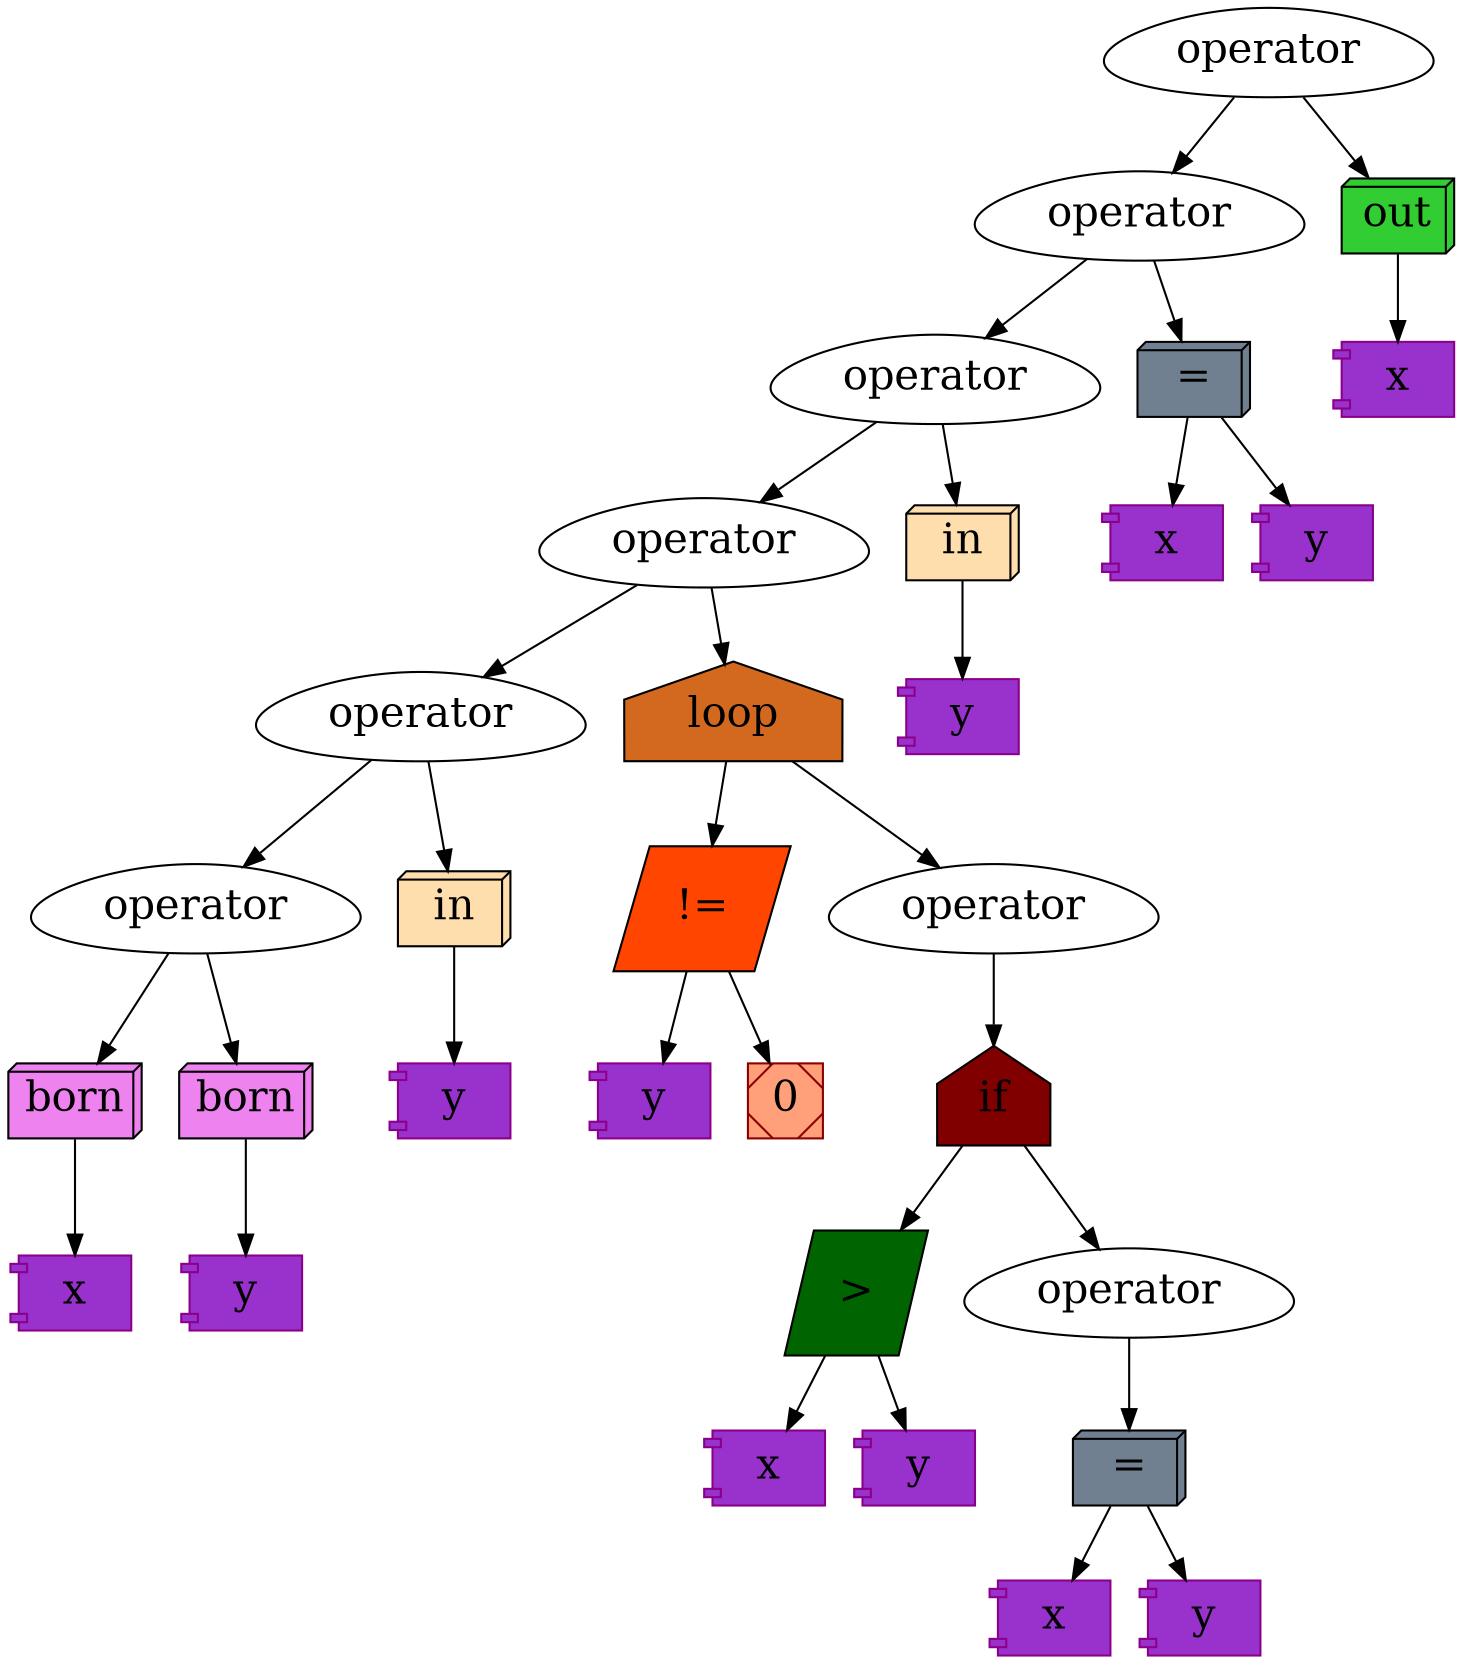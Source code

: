 digraph {
	node[color = "#000000", fontsize = 20];
	edge[color = "#000000", fontsize = 20];
		hey0[label = "operator", shape = "egg", color="#000000", style="filled", fillcolor = "#FFFFFF"];
		hey0->hey1;
		hey1[label = "operator", shape = "egg", color="#000000", style="filled", fillcolor = "#FFFFFF"];
		hey1->hey2;
		hey2[label = "operator", shape = "egg", color="#000000", style="filled", fillcolor = "#FFFFFF"];
		hey2->hey3;
		hey3[label = "operator", shape = "egg", color="#000000", style="filled", fillcolor = "#FFFFFF"];
		hey3->hey4;
		hey4[label = "operator", shape = "egg", color="#000000", style="filled", fillcolor = "#FFFFFF"];
		hey4->hey5;
		hey5[label = "operator", shape = "egg", color="#000000", style="filled", fillcolor = "#FFFFFF"];
		hey5->hey6;
		hey6[label = "born", shape = "box3d", color="#000000", style="filled", fillcolor = "#EE82EE"];
		hey6->hey7;
		hey7[label = "x", shape = "component", color="#8B008B", style="filled", fillcolor = "#9932CC"];
		hey5->hey8;
		hey8[label = "born", shape = "box3d", color="#000000", style="filled", fillcolor = "#EE82EE"];
		hey8->hey9;
		hey9[label = "y", shape = "component", color="#8B008B", style="filled", fillcolor = "#9932CC"];
		hey4->hey10;
		hey10[label = "in", shape = "box3d", color="#000000", style="filled", fillcolor = "#FFDEAD"];
		hey10->hey11;
		hey11[label = "y", shape = "component", color="#8B008B", style="filled", fillcolor = "#9932CC"];
		hey3->hey12;
		hey12[label = "loop", shape = "house", color="#000000", style="filled", fillcolor = "#D2691E"];
		hey12->hey13;
		hey13[label = "!=", shape = "parallelogram", color="#000000", style="filled", fillcolor = "#FF4500"];
		hey13->hey14;
		hey14[label = "y", shape = "component", color="#8B008B", style="filled", fillcolor = "#9932CC"];
		hey13->hey15;
		hey15[label = "0", shape = "Msquare", color="#8B0000", style="filled", fillcolor = "#FFA07A"];
		hey12->hey16;
		hey16[label = "operator", shape = "egg", color="#000000", style="filled", fillcolor = "#FFFFFF"];
		hey16->hey17;
		hey17[label = "if", shape = "house", color="#000000", style="filled", fillcolor = "#800000"];
		hey17->hey18;
		hey18[label = ">", shape = "parallelogram", color="#000000", style="filled", fillcolor = "#006400"];
		hey18->hey19;
		hey19[label = "x", shape = "component", color="#8B008B", style="filled", fillcolor = "#9932CC"];
		hey18->hey20;
		hey20[label = "y", shape = "component", color="#8B008B", style="filled", fillcolor = "#9932CC"];
		hey17->hey21;
		hey21[label = "operator", shape = "egg", color="#000000", style="filled", fillcolor = "#FFFFFF"];
		hey21->hey22;
		hey22[label = "=", shape = "box3d", color="#000000", style="filled", fillcolor = "#708090"];
		hey22->hey23;
		hey23[label = "x", shape = "component", color="#8B008B", style="filled", fillcolor = "#9932CC"];
		hey22->hey24;
		hey24[label = "y", shape = "component", color="#8B008B", style="filled", fillcolor = "#9932CC"];
		hey2->hey25;
		hey25[label = "in", shape = "box3d", color="#000000", style="filled", fillcolor = "#FFDEAD"];
		hey25->hey26;
		hey26[label = "y", shape = "component", color="#8B008B", style="filled", fillcolor = "#9932CC"];
		hey1->hey27;
		hey27[label = "=", shape = "box3d", color="#000000", style="filled", fillcolor = "#708090"];
		hey27->hey28;
		hey28[label = "x", shape = "component", color="#8B008B", style="filled", fillcolor = "#9932CC"];
		hey27->hey29;
		hey29[label = "y", shape = "component", color="#8B008B", style="filled", fillcolor = "#9932CC"];
		hey0->hey30;
		hey30[label = "out", shape = "box3d", color="#000000", style="filled", fillcolor = "#32CD32"];
		hey30->hey31;
		hey31[label = "x", shape = "component", color="#8B008B", style="filled", fillcolor = "#9932CC"];
}